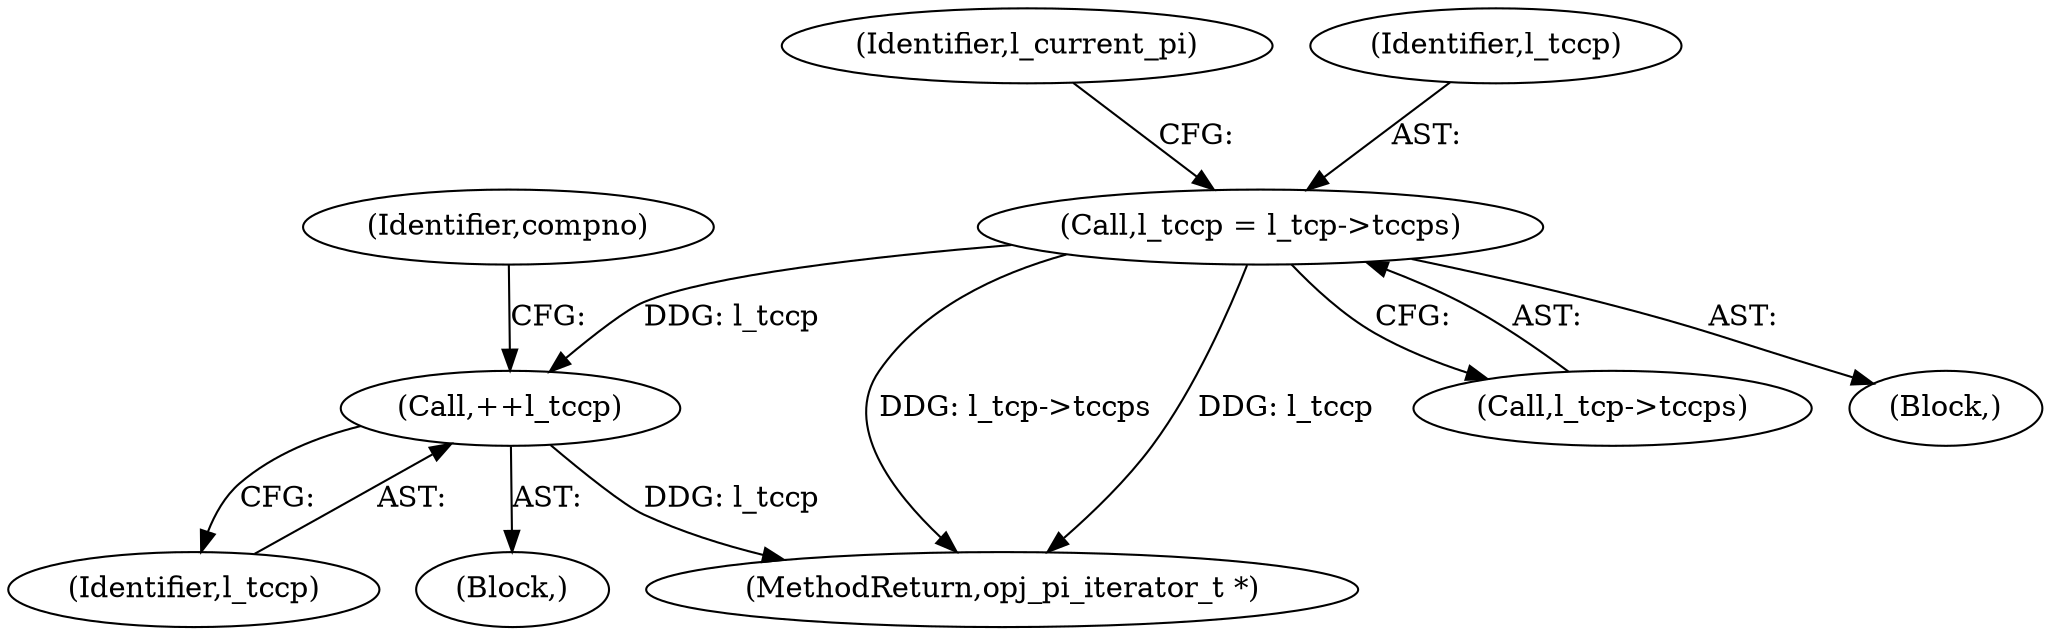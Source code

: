 digraph "0_openjpeg_c16bc057ba3f125051c9966cf1f5b68a05681de4@pointer" {
"1000526" [label="(Call,l_tccp = l_tcp->tccps)"];
"1000654" [label="(Call,++l_tccp)"];
"1000696" [label="(MethodReturn,opj_pi_iterator_t *)"];
"1000654" [label="(Call,++l_tccp)"];
"1000655" [label="(Identifier,l_tccp)"];
"1000533" [label="(Identifier,l_current_pi)"];
"1000528" [label="(Call,l_tcp->tccps)"];
"1000515" [label="(Block,)"];
"1000527" [label="(Identifier,l_tccp)"];
"1000582" [label="(Block,)"];
"1000526" [label="(Call,l_tccp = l_tcp->tccps)"];
"1000581" [label="(Identifier,compno)"];
"1000526" -> "1000515"  [label="AST: "];
"1000526" -> "1000528"  [label="CFG: "];
"1000527" -> "1000526"  [label="AST: "];
"1000528" -> "1000526"  [label="AST: "];
"1000533" -> "1000526"  [label="CFG: "];
"1000526" -> "1000696"  [label="DDG: l_tcp->tccps"];
"1000526" -> "1000696"  [label="DDG: l_tccp"];
"1000526" -> "1000654"  [label="DDG: l_tccp"];
"1000654" -> "1000582"  [label="AST: "];
"1000654" -> "1000655"  [label="CFG: "];
"1000655" -> "1000654"  [label="AST: "];
"1000581" -> "1000654"  [label="CFG: "];
"1000654" -> "1000696"  [label="DDG: l_tccp"];
}
